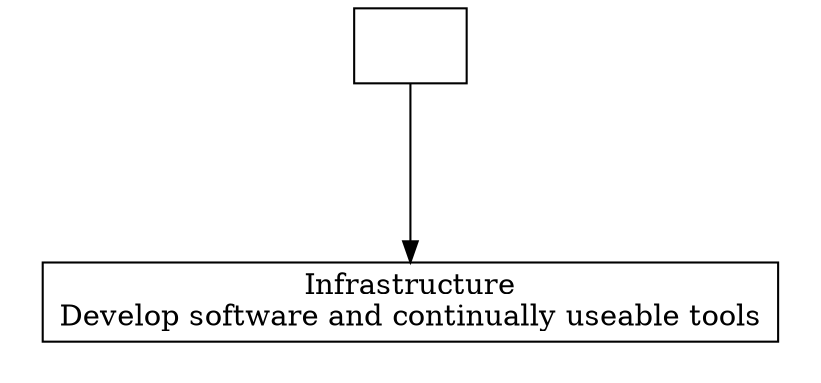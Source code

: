 digraph "" {
	graph [nodesep=0.6,
		rankdir=TB,
		ranksep=1.2
	];
	node [label="\N",
		shape=box
	];
	subgraph cluster_descendants {
		graph [rank=min,
			style=invis
		];
		Infrastructure	[label="Infrastructure\nDevelop software and continually useable tools"];
	}
	"Innovation Lab"	[label=""];
	"Innovation Lab" -> Infrastructure;
}
